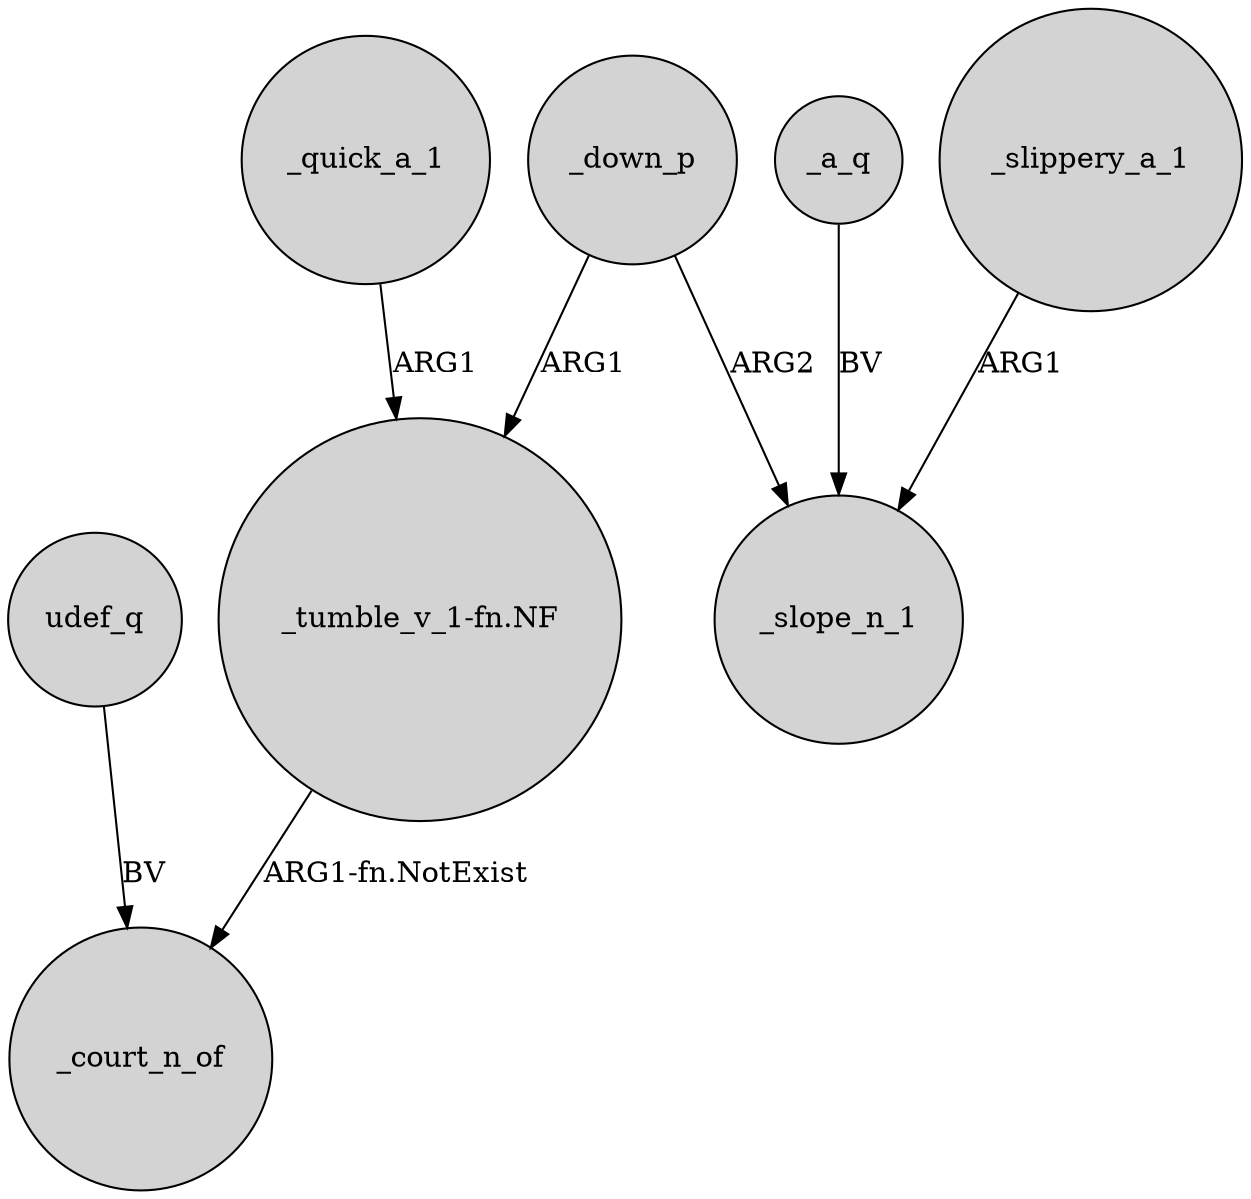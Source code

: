 digraph {
	node [shape=circle style=filled]
	"_tumble_v_1-fn.NF" -> _court_n_of [label="ARG1-fn.NotExist"]
	_quick_a_1 -> "_tumble_v_1-fn.NF" [label=ARG1]
	_a_q -> _slope_n_1 [label=BV]
	_down_p -> "_tumble_v_1-fn.NF" [label=ARG1]
	_slippery_a_1 -> _slope_n_1 [label=ARG1]
	_down_p -> _slope_n_1 [label=ARG2]
	udef_q -> _court_n_of [label=BV]
}
